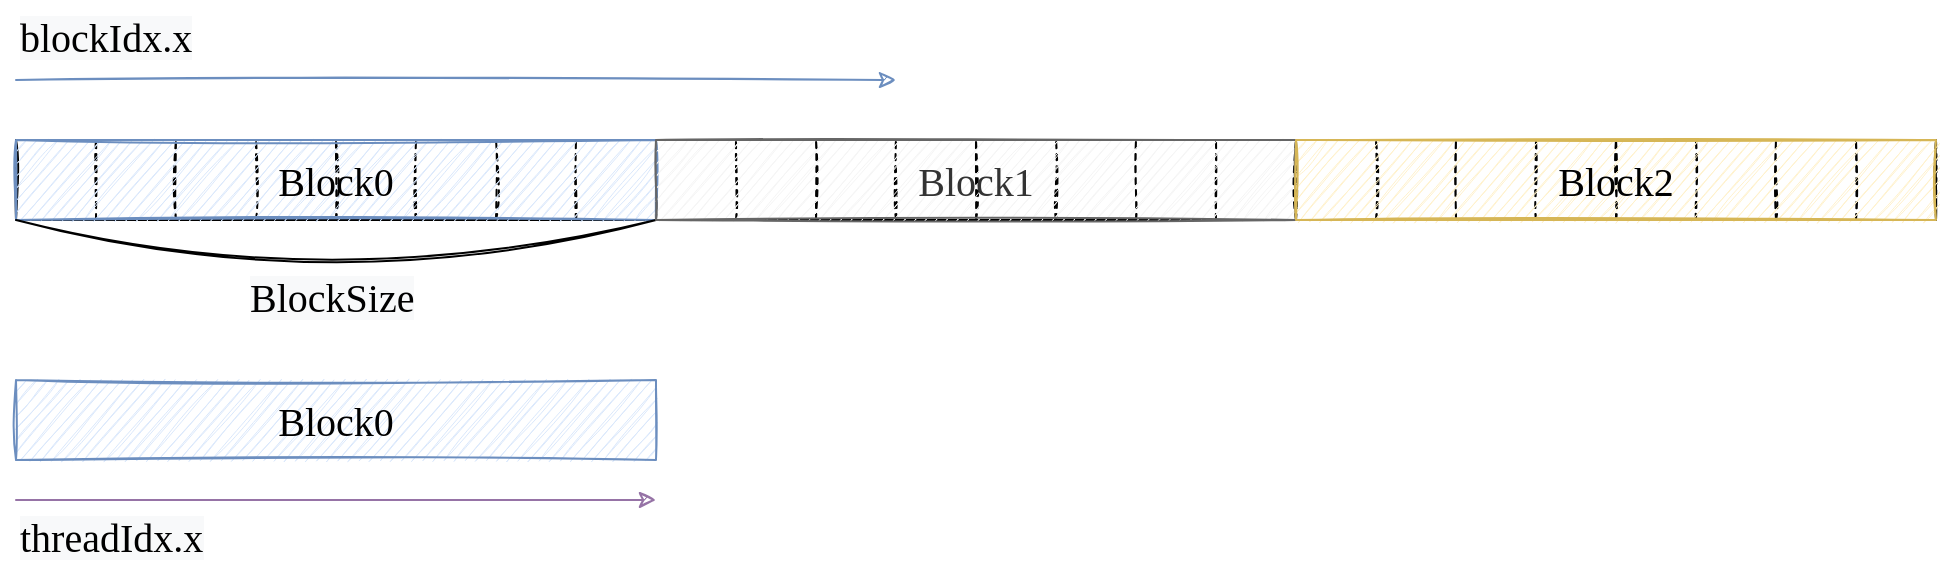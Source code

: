 <mxfile version="13.7.9" type="device"><diagram id="X0syvORfRXPr6TwdLFN9" name="第 1 页"><mxGraphModel dx="1139" dy="1067" grid="1" gridSize="10" guides="1" tooltips="1" connect="1" arrows="1" fold="1" page="1" pageScale="1" pageWidth="827" pageHeight="1169" math="0" shadow="0"><root><mxCell id="0"/><mxCell id="1" parent="0"/><mxCell id="13Jiyptnskbr24wt6nr8-4" value="" style="rounded=0;whiteSpace=wrap;html=1;sketch=1;" vertex="1" parent="1"><mxGeometry x="80" y="150" width="960" height="40" as="geometry"/></mxCell><mxCell id="13Jiyptnskbr24wt6nr8-38" value="" style="group" vertex="1" connectable="0" parent="1"><mxGeometry x="120" y="150" width="920" height="40" as="geometry"/></mxCell><mxCell id="13Jiyptnskbr24wt6nr8-9" value="" style="group" vertex="1" connectable="0" parent="13Jiyptnskbr24wt6nr8-38"><mxGeometry width="120" height="40" as="geometry"/></mxCell><mxCell id="13Jiyptnskbr24wt6nr8-5" value="" style="endArrow=none;dashed=1;html=1;sketch=1;" edge="1" parent="13Jiyptnskbr24wt6nr8-9"><mxGeometry width="50" height="50" relative="1" as="geometry"><mxPoint y="40" as="sourcePoint"/><mxPoint as="targetPoint"/></mxGeometry></mxCell><mxCell id="13Jiyptnskbr24wt6nr8-6" value="" style="endArrow=none;dashed=1;html=1;sketch=1;" edge="1" parent="13Jiyptnskbr24wt6nr8-9"><mxGeometry width="50" height="50" relative="1" as="geometry"><mxPoint x="40" y="40" as="sourcePoint"/><mxPoint x="40" as="targetPoint"/></mxGeometry></mxCell><mxCell id="13Jiyptnskbr24wt6nr8-7" value="" style="endArrow=none;dashed=1;html=1;sketch=1;" edge="1" parent="13Jiyptnskbr24wt6nr8-9"><mxGeometry width="50" height="50" relative="1" as="geometry"><mxPoint x="80" y="40" as="sourcePoint"/><mxPoint x="80" as="targetPoint"/></mxGeometry></mxCell><mxCell id="13Jiyptnskbr24wt6nr8-8" value="" style="endArrow=none;dashed=1;html=1;sketch=1;" edge="1" parent="13Jiyptnskbr24wt6nr8-9"><mxGeometry width="50" height="50" relative="1" as="geometry"><mxPoint x="120" y="40" as="sourcePoint"/><mxPoint x="120" as="targetPoint"/></mxGeometry></mxCell><mxCell id="13Jiyptnskbr24wt6nr8-10" value="" style="group" vertex="1" connectable="0" parent="13Jiyptnskbr24wt6nr8-38"><mxGeometry x="160" width="120" height="40" as="geometry"/></mxCell><mxCell id="13Jiyptnskbr24wt6nr8-11" value="" style="endArrow=none;dashed=1;html=1;sketch=1;" edge="1" parent="13Jiyptnskbr24wt6nr8-10"><mxGeometry width="50" height="50" relative="1" as="geometry"><mxPoint y="40" as="sourcePoint"/><mxPoint as="targetPoint"/></mxGeometry></mxCell><mxCell id="13Jiyptnskbr24wt6nr8-12" value="" style="endArrow=none;dashed=1;html=1;sketch=1;" edge="1" parent="13Jiyptnskbr24wt6nr8-10"><mxGeometry width="50" height="50" relative="1" as="geometry"><mxPoint x="40" y="40" as="sourcePoint"/><mxPoint x="40" as="targetPoint"/></mxGeometry></mxCell><mxCell id="13Jiyptnskbr24wt6nr8-13" value="" style="endArrow=none;dashed=1;html=1;sketch=1;" edge="1" parent="13Jiyptnskbr24wt6nr8-10"><mxGeometry width="50" height="50" relative="1" as="geometry"><mxPoint x="80" y="40" as="sourcePoint"/><mxPoint x="80" as="targetPoint"/></mxGeometry></mxCell><mxCell id="13Jiyptnskbr24wt6nr8-14" value="" style="endArrow=none;dashed=1;html=1;sketch=1;" edge="1" parent="13Jiyptnskbr24wt6nr8-10"><mxGeometry width="50" height="50" relative="1" as="geometry"><mxPoint x="120" y="40" as="sourcePoint"/><mxPoint x="120" as="targetPoint"/></mxGeometry></mxCell><mxCell id="13Jiyptnskbr24wt6nr8-15" value="" style="group" vertex="1" connectable="0" parent="13Jiyptnskbr24wt6nr8-38"><mxGeometry x="320" width="120" height="40" as="geometry"/></mxCell><mxCell id="13Jiyptnskbr24wt6nr8-16" value="" style="endArrow=none;dashed=1;html=1;sketch=1;" edge="1" parent="13Jiyptnskbr24wt6nr8-15"><mxGeometry width="50" height="50" relative="1" as="geometry"><mxPoint y="40" as="sourcePoint"/><mxPoint as="targetPoint"/></mxGeometry></mxCell><mxCell id="13Jiyptnskbr24wt6nr8-17" value="" style="endArrow=none;dashed=1;html=1;sketch=1;" edge="1" parent="13Jiyptnskbr24wt6nr8-15"><mxGeometry width="50" height="50" relative="1" as="geometry"><mxPoint x="40" y="40" as="sourcePoint"/><mxPoint x="40" as="targetPoint"/></mxGeometry></mxCell><mxCell id="13Jiyptnskbr24wt6nr8-18" value="" style="endArrow=none;dashed=1;html=1;sketch=1;" edge="1" parent="13Jiyptnskbr24wt6nr8-15"><mxGeometry width="50" height="50" relative="1" as="geometry"><mxPoint x="80" y="40" as="sourcePoint"/><mxPoint x="80" as="targetPoint"/></mxGeometry></mxCell><mxCell id="13Jiyptnskbr24wt6nr8-19" value="" style="endArrow=none;dashed=1;html=1;sketch=1;" edge="1" parent="13Jiyptnskbr24wt6nr8-15"><mxGeometry width="50" height="50" relative="1" as="geometry"><mxPoint x="120" y="40" as="sourcePoint"/><mxPoint x="120" as="targetPoint"/></mxGeometry></mxCell><mxCell id="13Jiyptnskbr24wt6nr8-21" value="" style="group" vertex="1" connectable="0" parent="13Jiyptnskbr24wt6nr8-38"><mxGeometry x="480" width="120" height="40" as="geometry"/></mxCell><mxCell id="13Jiyptnskbr24wt6nr8-22" value="" style="endArrow=none;dashed=1;html=1;sketch=1;" edge="1" parent="13Jiyptnskbr24wt6nr8-21"><mxGeometry width="50" height="50" relative="1" as="geometry"><mxPoint y="40" as="sourcePoint"/><mxPoint as="targetPoint"/></mxGeometry></mxCell><mxCell id="13Jiyptnskbr24wt6nr8-23" value="" style="endArrow=none;dashed=1;html=1;sketch=1;" edge="1" parent="13Jiyptnskbr24wt6nr8-21"><mxGeometry width="50" height="50" relative="1" as="geometry"><mxPoint x="40" y="40" as="sourcePoint"/><mxPoint x="40" as="targetPoint"/></mxGeometry></mxCell><mxCell id="13Jiyptnskbr24wt6nr8-24" value="" style="endArrow=none;dashed=1;html=1;sketch=1;" edge="1" parent="13Jiyptnskbr24wt6nr8-21"><mxGeometry width="50" height="50" relative="1" as="geometry"><mxPoint x="80" y="40" as="sourcePoint"/><mxPoint x="80" as="targetPoint"/></mxGeometry></mxCell><mxCell id="13Jiyptnskbr24wt6nr8-25" value="" style="endArrow=none;dashed=1;html=1;sketch=1;" edge="1" parent="13Jiyptnskbr24wt6nr8-21"><mxGeometry width="50" height="50" relative="1" as="geometry"><mxPoint x="120" y="40" as="sourcePoint"/><mxPoint x="120" as="targetPoint"/></mxGeometry></mxCell><mxCell id="13Jiyptnskbr24wt6nr8-26" value="" style="group" vertex="1" connectable="0" parent="13Jiyptnskbr24wt6nr8-38"><mxGeometry x="640" width="120" height="40" as="geometry"/></mxCell><mxCell id="13Jiyptnskbr24wt6nr8-27" value="" style="endArrow=none;dashed=1;html=1;sketch=1;" edge="1" parent="13Jiyptnskbr24wt6nr8-26"><mxGeometry width="50" height="50" relative="1" as="geometry"><mxPoint y="40" as="sourcePoint"/><mxPoint as="targetPoint"/></mxGeometry></mxCell><mxCell id="13Jiyptnskbr24wt6nr8-28" value="" style="endArrow=none;dashed=1;html=1;sketch=1;" edge="1" parent="13Jiyptnskbr24wt6nr8-26"><mxGeometry width="50" height="50" relative="1" as="geometry"><mxPoint x="40" y="40" as="sourcePoint"/><mxPoint x="40" as="targetPoint"/></mxGeometry></mxCell><mxCell id="13Jiyptnskbr24wt6nr8-29" value="" style="endArrow=none;dashed=1;html=1;sketch=1;" edge="1" parent="13Jiyptnskbr24wt6nr8-26"><mxGeometry width="50" height="50" relative="1" as="geometry"><mxPoint x="80" y="40" as="sourcePoint"/><mxPoint x="80" as="targetPoint"/></mxGeometry></mxCell><mxCell id="13Jiyptnskbr24wt6nr8-30" value="" style="endArrow=none;dashed=1;html=1;sketch=1;" edge="1" parent="13Jiyptnskbr24wt6nr8-26"><mxGeometry width="50" height="50" relative="1" as="geometry"><mxPoint x="120" y="40" as="sourcePoint"/><mxPoint x="120" as="targetPoint"/></mxGeometry></mxCell><mxCell id="13Jiyptnskbr24wt6nr8-31" value="" style="group" vertex="1" connectable="0" parent="13Jiyptnskbr24wt6nr8-38"><mxGeometry x="800" width="120" height="40" as="geometry"/></mxCell><mxCell id="13Jiyptnskbr24wt6nr8-32" value="" style="endArrow=none;dashed=1;html=1;sketch=1;" edge="1" parent="13Jiyptnskbr24wt6nr8-31"><mxGeometry width="50" height="50" relative="1" as="geometry"><mxPoint y="40" as="sourcePoint"/><mxPoint as="targetPoint"/></mxGeometry></mxCell><mxCell id="13Jiyptnskbr24wt6nr8-33" value="" style="endArrow=none;dashed=1;html=1;sketch=1;" edge="1" parent="13Jiyptnskbr24wt6nr8-31"><mxGeometry width="50" height="50" relative="1" as="geometry"><mxPoint x="40" y="40" as="sourcePoint"/><mxPoint x="40" as="targetPoint"/></mxGeometry></mxCell><mxCell id="13Jiyptnskbr24wt6nr8-34" value="" style="endArrow=none;dashed=1;html=1;sketch=1;" edge="1" parent="13Jiyptnskbr24wt6nr8-31"><mxGeometry width="50" height="50" relative="1" as="geometry"><mxPoint x="80" y="40" as="sourcePoint"/><mxPoint x="80" as="targetPoint"/></mxGeometry></mxCell><mxCell id="13Jiyptnskbr24wt6nr8-35" value="" style="endArrow=none;dashed=1;html=1;sketch=1;" edge="1" parent="13Jiyptnskbr24wt6nr8-31"><mxGeometry width="50" height="50" relative="1" as="geometry"><mxPoint x="120" y="40" as="sourcePoint"/><mxPoint x="120" as="targetPoint"/></mxGeometry></mxCell><mxCell id="13Jiyptnskbr24wt6nr8-44" value="" style="group" vertex="1" connectable="0" parent="1"><mxGeometry x="80" y="150" width="320" height="40" as="geometry"/></mxCell><mxCell id="13Jiyptnskbr24wt6nr8-37" value="&lt;font style=&quot;font-size: 20px&quot; face=&quot;Comic Sans MS&quot;&gt;Block0&lt;/font&gt;" style="rounded=0;whiteSpace=wrap;html=1;sketch=1;fillColor=#dae8fc;strokeColor=#6c8ebf;" vertex="1" parent="13Jiyptnskbr24wt6nr8-44"><mxGeometry width="320" height="40" as="geometry"/></mxCell><mxCell id="13Jiyptnskbr24wt6nr8-49" value="" style="endArrow=none;html=1;exitX=0;exitY=1;exitDx=0;exitDy=0;entryX=1;entryY=1;entryDx=0;entryDy=0;curved=1;sketch=1;" edge="1" parent="13Jiyptnskbr24wt6nr8-44" source="13Jiyptnskbr24wt6nr8-37" target="13Jiyptnskbr24wt6nr8-37"><mxGeometry width="50" height="50" relative="1" as="geometry"><mxPoint x="80" y="170" as="sourcePoint"/><mxPoint x="260" y="100" as="targetPoint"/><Array as="points"><mxPoint x="160" y="80"/></Array></mxGeometry></mxCell><mxCell id="13Jiyptnskbr24wt6nr8-45" value="&lt;font style=&quot;font-size: 20px&quot; face=&quot;Comic Sans MS&quot;&gt;Block1&lt;/font&gt;" style="rounded=0;whiteSpace=wrap;html=1;sketch=1;fillColor=#f5f5f5;strokeColor=#666666;fontColor=#333333;" vertex="1" parent="1"><mxGeometry x="400" y="150" width="320" height="40" as="geometry"/></mxCell><mxCell id="13Jiyptnskbr24wt6nr8-46" value="&lt;font style=&quot;font-size: 20px&quot; face=&quot;Comic Sans MS&quot;&gt;Block2&lt;/font&gt;" style="rounded=0;whiteSpace=wrap;html=1;sketch=1;fillColor=#fff2cc;strokeColor=#d6b656;" vertex="1" parent="1"><mxGeometry x="720" y="150" width="320" height="40" as="geometry"/></mxCell><mxCell id="13Jiyptnskbr24wt6nr8-47" value="" style="endArrow=classic;html=1;sketch=1;fillColor=#dae8fc;strokeColor=#6c8ebf;" edge="1" parent="1"><mxGeometry width="50" height="50" relative="1" as="geometry"><mxPoint x="80" y="120" as="sourcePoint"/><mxPoint x="520" y="120" as="targetPoint"/></mxGeometry></mxCell><mxCell id="13Jiyptnskbr24wt6nr8-48" value="&lt;span style=&quot;color: rgb(0 , 0 , 0) ; font-family: &amp;#34;comic sans ms&amp;#34; ; font-size: 20px ; font-style: normal ; font-weight: 400 ; letter-spacing: normal ; text-align: center ; text-indent: 0px ; text-transform: none ; word-spacing: 0px ; background-color: rgb(248 , 249 , 250) ; display: inline ; float: none&quot;&gt;blockIdx.x&lt;/span&gt;" style="text;whiteSpace=wrap;html=1;" vertex="1" parent="1"><mxGeometry x="80" y="80" width="90" height="30" as="geometry"/></mxCell><mxCell id="13Jiyptnskbr24wt6nr8-50" value="&lt;span style=&quot;color: rgb(0 , 0 , 0) ; font-family: &amp;#34;comic sans ms&amp;#34; ; font-size: 20px ; font-style: normal ; font-weight: 400 ; letter-spacing: normal ; text-align: center ; text-indent: 0px ; text-transform: none ; word-spacing: 0px ; background-color: rgb(248 , 249 , 250) ; display: inline ; float: none&quot;&gt;BlockSize&lt;/span&gt;" style="text;whiteSpace=wrap;html=1;" vertex="1" parent="1"><mxGeometry x="195" y="210" width="90" height="30" as="geometry"/></mxCell><mxCell id="13Jiyptnskbr24wt6nr8-53" value="&lt;font style=&quot;font-size: 20px&quot; face=&quot;Comic Sans MS&quot;&gt;Block0&lt;/font&gt;" style="rounded=0;whiteSpace=wrap;html=1;sketch=1;fillColor=#dae8fc;strokeColor=#6c8ebf;" vertex="1" parent="1"><mxGeometry x="80" y="270" width="320" height="40" as="geometry"/></mxCell><mxCell id="13Jiyptnskbr24wt6nr8-55" value="" style="endArrow=classic;html=1;sketch=1;fillColor=#e1d5e7;strokeColor=#9673a6;" edge="1" parent="1"><mxGeometry width="50" height="50" relative="1" as="geometry"><mxPoint x="80" y="330" as="sourcePoint"/><mxPoint x="400" y="330" as="targetPoint"/></mxGeometry></mxCell><mxCell id="13Jiyptnskbr24wt6nr8-56" value="&lt;span style=&quot;color: rgb(0 , 0 , 0) ; font-family: &amp;#34;comic sans ms&amp;#34; ; font-size: 20px ; font-style: normal ; font-weight: 400 ; letter-spacing: normal ; text-align: center ; text-indent: 0px ; text-transform: none ; word-spacing: 0px ; background-color: rgb(248 , 249 , 250) ; display: inline ; float: none&quot;&gt;threadIdx.x&lt;/span&gt;" style="text;whiteSpace=wrap;html=1;" vertex="1" parent="1"><mxGeometry x="80" y="330" width="90" height="30" as="geometry"/></mxCell></root></mxGraphModel></diagram></mxfile>